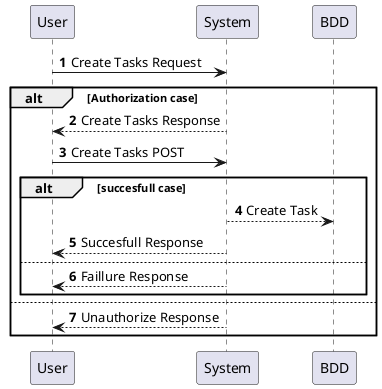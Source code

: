 @startuml
'https://plantuml.com/sequence-diagram

autonumber

User -> System: Create Tasks Request

    alt Authorization case

    System --> User: Create Tasks Response
    User -> System: Create Tasks POST

        alt succesfull case

        System --> BDD: Create Task
        System --> User: Succesfull Response

        else

        System --> User: Faillure Response
        end

    else

    System --> User: Unauthorize Response

    end

@enduml